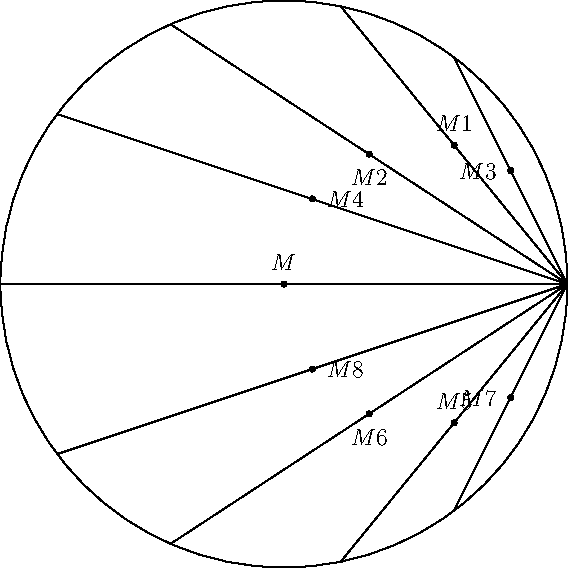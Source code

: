 unitsize(1cm);

draw(circle((0, 0), 5));
pair fixed_point = (5,0);

path c1 = (5,0) -- (1,sqrt(24));
path c2 = (5,0) -- (-2,sqrt(21));
path c3 = (5,0) -- (3,4);
path c4 = (5,0) -- (-4,3);

path cm = (5,0) -- (-5,0);

path c5 = (5,0) -- (1,-sqrt(24));
path c6 = (5,0) -- (-2,-sqrt(21));
path c7 = (5,0) -- (3,-4);
path c8 = (5,0) -- (-4,-3);

pair M1 = (3,sqrt(24)/2);
pair M2 = (3/2,sqrt(21)/2);
pair M3 = (4,2);
pair M4 = (1/2,3/2);

pair M = (0,0);

pair M5 = (3,-sqrt(24)/2);
pair M6 = (3/2,-sqrt(21)/2);
pair M7 = (4,-2);
pair M8 = (1/2,-3/2);

draw(c1);
draw(c2);
draw(c3);
draw(c4);

draw(cm);

draw(c5);
draw(c6);
draw(c7);
draw(c8);


dot("$M1$", M1, 2N);
dot("$M2$", M2, 2S);
dot("$M3$", M3, 2W);
dot("$M4$", M4, 2E);

dot("$M5$", M5, 2N);
dot("$M6$", M6, 2S);
dot("$M7$", M7, 2W);
dot("$M8$", M8, 2E);

dot("$M$", M, 2N);